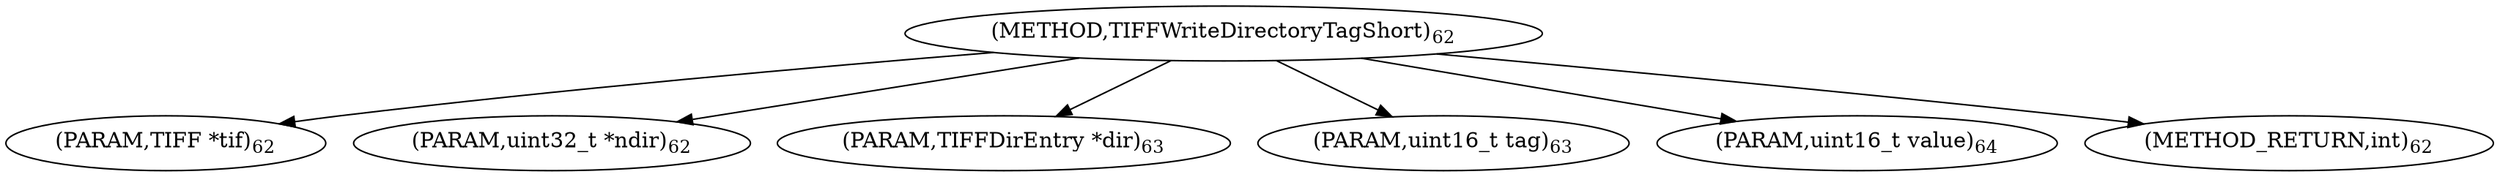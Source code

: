 digraph "TIFFWriteDirectoryTagShort" {  
"63982" [label = <(METHOD,TIFFWriteDirectoryTagShort)<SUB>62</SUB>> ]
"63983" [label = <(PARAM,TIFF *tif)<SUB>62</SUB>> ]
"63984" [label = <(PARAM,uint32_t *ndir)<SUB>62</SUB>> ]
"63985" [label = <(PARAM,TIFFDirEntry *dir)<SUB>63</SUB>> ]
"63986" [label = <(PARAM,uint16_t tag)<SUB>63</SUB>> ]
"63987" [label = <(PARAM,uint16_t value)<SUB>64</SUB>> ]
"63988" [label = <(METHOD_RETURN,int)<SUB>62</SUB>> ]
  "63982" -> "63983" 
  "63982" -> "63984" 
  "63982" -> "63985" 
  "63982" -> "63986" 
  "63982" -> "63987" 
  "63982" -> "63988" 
}
